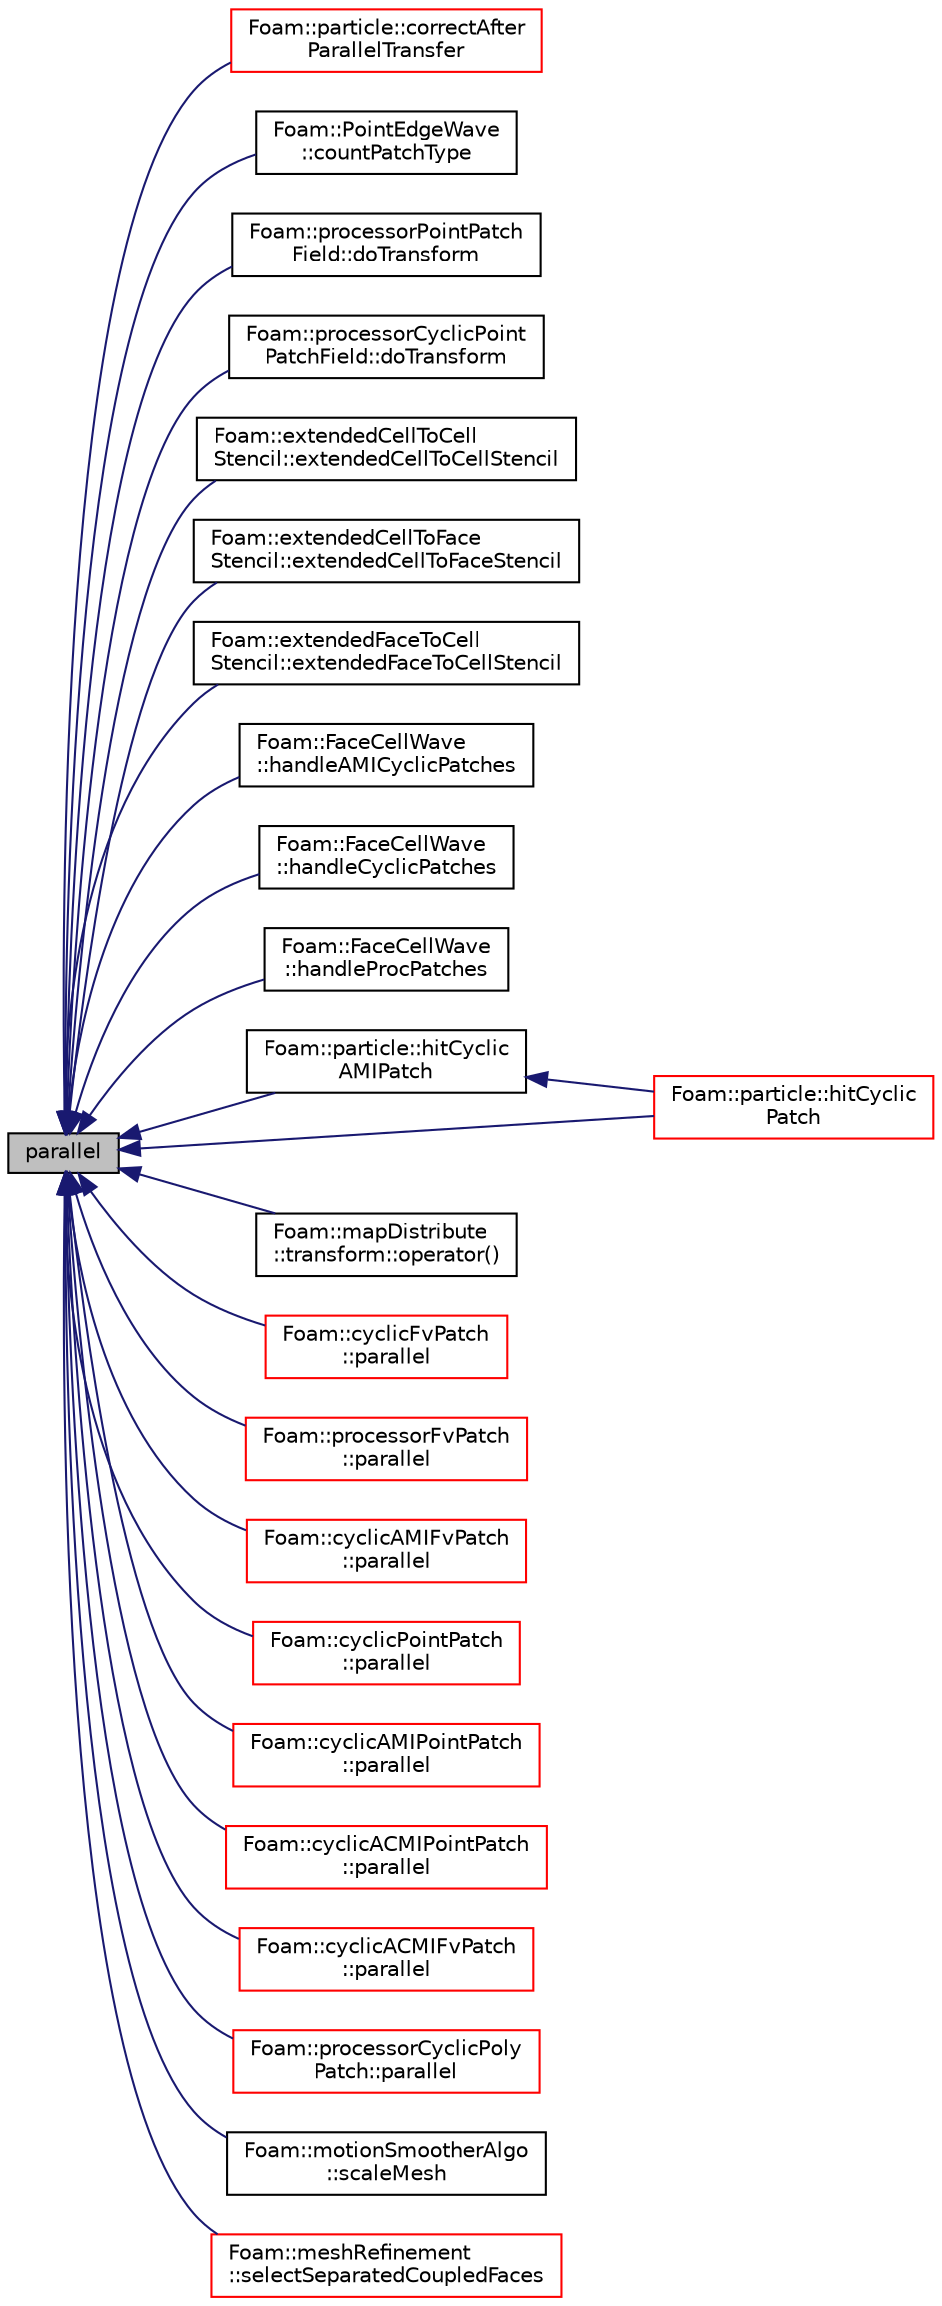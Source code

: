 digraph "parallel"
{
  bgcolor="transparent";
  edge [fontname="Helvetica",fontsize="10",labelfontname="Helvetica",labelfontsize="10"];
  node [fontname="Helvetica",fontsize="10",shape=record];
  rankdir="LR";
  Node494 [label="parallel",height=0.2,width=0.4,color="black", fillcolor="grey75", style="filled", fontcolor="black"];
  Node494 -> Node495 [dir="back",color="midnightblue",fontsize="10",style="solid",fontname="Helvetica"];
  Node495 [label="Foam::particle::correctAfter\lParallelTransfer",height=0.2,width=0.4,color="red",URL="$a24721.html#af6530a72cefaf4bf4f4513a741a6ac45",tooltip="Convert processor patch addressing to the global equivalents. "];
  Node494 -> Node498 [dir="back",color="midnightblue",fontsize="10",style="solid",fontname="Helvetica"];
  Node498 [label="Foam::PointEdgeWave\l::countPatchType",height=0.2,width=0.4,color="black",URL="$a25989.html#a774d50194a0ab5809347d4eb20808ff6"];
  Node494 -> Node499 [dir="back",color="midnightblue",fontsize="10",style="solid",fontname="Helvetica"];
  Node499 [label="Foam::processorPointPatch\lField::doTransform",height=0.2,width=0.4,color="black",URL="$a27705.html#a1a72fff645a76007304a293091997e6d",tooltip="Does the patch field perform the transformation. "];
  Node494 -> Node500 [dir="back",color="midnightblue",fontsize="10",style="solid",fontname="Helvetica"];
  Node500 [label="Foam::processorCyclicPoint\lPatchField::doTransform",height=0.2,width=0.4,color="black",URL="$a27709.html#a1a72fff645a76007304a293091997e6d",tooltip="Does the patch field perform the transfromation. "];
  Node494 -> Node501 [dir="back",color="midnightblue",fontsize="10",style="solid",fontname="Helvetica"];
  Node501 [label="Foam::extendedCellToCell\lStencil::extendedCellToCellStencil",height=0.2,width=0.4,color="black",URL="$a23457.html#a8d6ebc776c41265c4fd45e05f0023e79",tooltip="Construct from mesh. "];
  Node494 -> Node502 [dir="back",color="midnightblue",fontsize="10",style="solid",fontname="Helvetica"];
  Node502 [label="Foam::extendedCellToFace\lStencil::extendedCellToFaceStencil",height=0.2,width=0.4,color="black",URL="$a23497.html#a431751fde0ad8697c8669dc89a4fd109",tooltip="Construct from mesh. "];
  Node494 -> Node503 [dir="back",color="midnightblue",fontsize="10",style="solid",fontname="Helvetica"];
  Node503 [label="Foam::extendedFaceToCell\lStencil::extendedFaceToCellStencil",height=0.2,width=0.4,color="black",URL="$a23573.html#a90f7fb44e65d3534ce8bf1e65141a3e0",tooltip="Construct from mesh. "];
  Node494 -> Node504 [dir="back",color="midnightblue",fontsize="10",style="solid",fontname="Helvetica"];
  Node504 [label="Foam::FaceCellWave\l::handleAMICyclicPatches",height=0.2,width=0.4,color="black",URL="$a25945.html#a81d2d36c74197f5e482541069f75f8f7",tooltip="Merge data from across AMI cyclics. "];
  Node494 -> Node505 [dir="back",color="midnightblue",fontsize="10",style="solid",fontname="Helvetica"];
  Node505 [label="Foam::FaceCellWave\l::handleCyclicPatches",height=0.2,width=0.4,color="black",URL="$a25945.html#a936b4d38665c4fe42ea3b09d92cc4b4c",tooltip="Merge data from across cyclics. "];
  Node494 -> Node506 [dir="back",color="midnightblue",fontsize="10",style="solid",fontname="Helvetica"];
  Node506 [label="Foam::FaceCellWave\l::handleProcPatches",height=0.2,width=0.4,color="black",URL="$a25945.html#a2b99dcd7e15f8dab8ed02d3db3ab15f0",tooltip="Merge data from across processor boundaries. "];
  Node494 -> Node507 [dir="back",color="midnightblue",fontsize="10",style="solid",fontname="Helvetica"];
  Node507 [label="Foam::particle::hitCyclic\lAMIPatch",height=0.2,width=0.4,color="black",URL="$a24721.html#abaea6c8eb54b7d822b150b9aef01f181",tooltip="Overridable function to handle the particle hitting a cyclicAMIPatch. "];
  Node507 -> Node508 [dir="back",color="midnightblue",fontsize="10",style="solid",fontname="Helvetica"];
  Node508 [label="Foam::particle::hitCyclic\lPatch",height=0.2,width=0.4,color="red",URL="$a24721.html#a18d4a8f6e9443b58d4ba678034d03d19",tooltip="Overridable function to handle the particle hitting a cyclicPatch. "];
  Node494 -> Node508 [dir="back",color="midnightblue",fontsize="10",style="solid",fontname="Helvetica"];
  Node494 -> Node514 [dir="back",color="midnightblue",fontsize="10",style="solid",fontname="Helvetica"];
  Node514 [label="Foam::mapDistribute\l::transform::operator()",height=0.2,width=0.4,color="black",URL="$a28517.html#a7f53f44ba12b1a31865391b2142a0886",tooltip="Transform patch-based field. "];
  Node494 -> Node515 [dir="back",color="midnightblue",fontsize="10",style="solid",fontname="Helvetica"];
  Node515 [label="Foam::cyclicFvPatch\l::parallel",height=0.2,width=0.4,color="red",URL="$a23625.html#a6f2ad23016ecf05385032d2ea2fea27d",tooltip="Are the cyclic planes parallel. "];
  Node494 -> Node517 [dir="back",color="midnightblue",fontsize="10",style="solid",fontname="Helvetica"];
  Node517 [label="Foam::processorFvPatch\l::parallel",height=0.2,width=0.4,color="red",URL="$a23649.html#a6f2ad23016ecf05385032d2ea2fea27d",tooltip="Are the cyclic planes parallel. "];
  Node494 -> Node519 [dir="back",color="midnightblue",fontsize="10",style="solid",fontname="Helvetica"];
  Node519 [label="Foam::cyclicAMIFvPatch\l::parallel",height=0.2,width=0.4,color="red",URL="$a23633.html#a6f2ad23016ecf05385032d2ea2fea27d",tooltip="Are the cyclic planes parallel. "];
  Node494 -> Node521 [dir="back",color="midnightblue",fontsize="10",style="solid",fontname="Helvetica"];
  Node521 [label="Foam::cyclicPointPatch\l::parallel",height=0.2,width=0.4,color="red",URL="$a28429.html#a43c63a53e603cc6b858e46a01e6213d4",tooltip="Are the cyclic planes parallel. "];
  Node494 -> Node523 [dir="back",color="midnightblue",fontsize="10",style="solid",fontname="Helvetica"];
  Node523 [label="Foam::cyclicAMIPointPatch\l::parallel",height=0.2,width=0.4,color="red",URL="$a26069.html#a43c63a53e603cc6b858e46a01e6213d4",tooltip="Are the cyclic planes parallel. "];
  Node494 -> Node525 [dir="back",color="midnightblue",fontsize="10",style="solid",fontname="Helvetica"];
  Node525 [label="Foam::cyclicACMIPointPatch\l::parallel",height=0.2,width=0.4,color="red",URL="$a26049.html#a43c63a53e603cc6b858e46a01e6213d4",tooltip="Are the cyclic planes parallel. "];
  Node494 -> Node527 [dir="back",color="midnightblue",fontsize="10",style="solid",fontname="Helvetica"];
  Node527 [label="Foam::cyclicACMIFvPatch\l::parallel",height=0.2,width=0.4,color="red",URL="$a23629.html#a6f2ad23016ecf05385032d2ea2fea27d",tooltip="Are the cyclic planes parallel. "];
  Node494 -> Node529 [dir="back",color="midnightblue",fontsize="10",style="solid",fontname="Helvetica"];
  Node529 [label="Foam::processorCyclicPoly\lPatch::parallel",height=0.2,width=0.4,color="red",URL="$a28613.html#a6f2ad23016ecf05385032d2ea2fea27d",tooltip="Are the cyclic planes parallel. "];
  Node494 -> Node532 [dir="back",color="midnightblue",fontsize="10",style="solid",fontname="Helvetica"];
  Node532 [label="Foam::motionSmootherAlgo\l::scaleMesh",height=0.2,width=0.4,color="black",URL="$a22297.html#a32bff44040e6dbc2f185cba89bcacd6d",tooltip="Move mesh with externally provided mesh constraints. "];
  Node494 -> Node533 [dir="back",color="midnightblue",fontsize="10",style="solid",fontname="Helvetica"];
  Node533 [label="Foam::meshRefinement\l::selectSeparatedCoupledFaces",height=0.2,width=0.4,color="red",URL="$a25857.html#aad0ec878ae0c1b6970b67d1213bc3ab1",tooltip="Select coupled faces that are not collocated. "];
}

